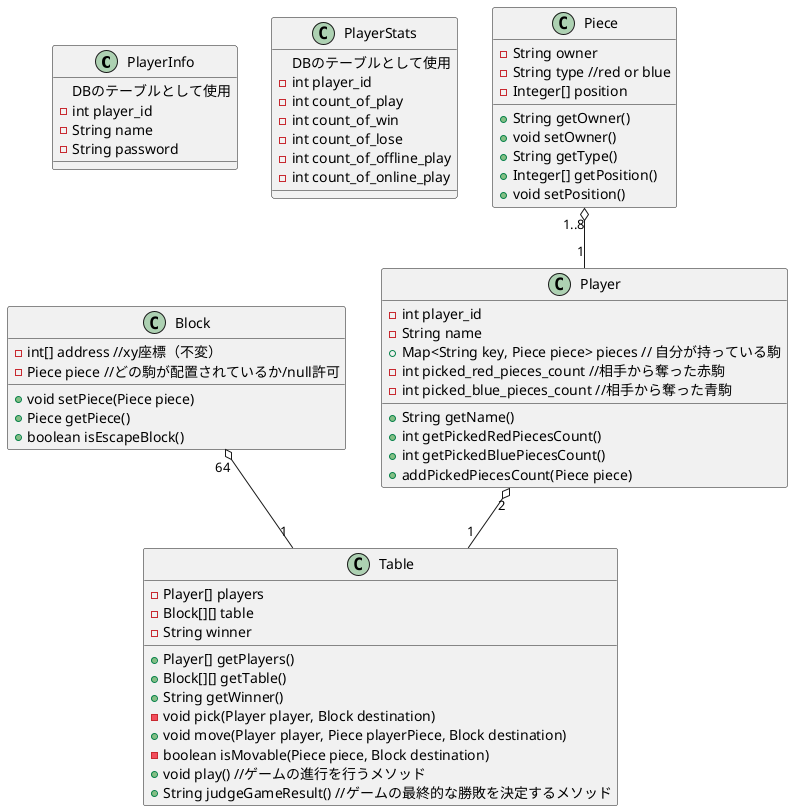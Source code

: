 @startuml classDesign
class PlayerInfo{
    DBのテーブルとして使用
    {field} - int player_id
    {field} - String name
    {field} - String password
}

class PlayerStats{
    DBのテーブルとして使用
    {field} - int player_id
    {field} - int count_of_play
    {field} - int count_of_win
    {field} - int count_of_lose
    {field} - int count_of_offline_play
    {field} - int count_of_online_play
}


class Player{
    {field} - int player_id
    {field} - String name
    {field} + Map<String key, Piece piece> pieces // 自分が持っている駒
    {field} - int picked_red_pieces_count //相手から奪った赤駒
    {field} - int picked_blue_pieces_count //相手から奪った青駒
    {method} + String getName()
    {method} + int getPickedRedPiecesCount()
    {method} + int getPickedBluePiecesCount()
    {method} + addPickedPiecesCount(Piece piece)
}

class Piece{
    {field} - String owner 
    {field} - String type //red or blue
    {field} - Integer[] position
    {method} + String getOwner()
    {method} + void setOwner()
    {method} + String getType()
    {method} + Integer[] getPosition()
    {method} + void setPosition()
}

class Table{
    {field} - Player[] players
    {field} - Block[][] table
    {field} - String winner
    {method} + Player[] getPlayers()
    {method} + Block[][] getTable()
    {method} + String getWinner()
    {method} - void pick(Player player, Block destination)
    {method} + void move(Player player, Piece playerPiece, Block destination)
    {method} - boolean isMovable(Piece piece, Block destination)
    {method} + void play() //ゲームの進行を行うメソッド
    {method} + String judgeGameResult() //ゲームの最終的な勝敗を決定するメソッド
}

class Block{
    {field} - int[] address //xy座標（不変）
    {field} - Piece piece //どの駒が配置されているか/null許可
    {method} + void setPiece(Piece piece)
    {method} + Piece getPiece()
    {method} + boolean isEscapeBlock()
}

Piece "1..8" o-- "1" Player
Block "64" o-- "1" Table
Player "2" o-- "1" Table

@enduml